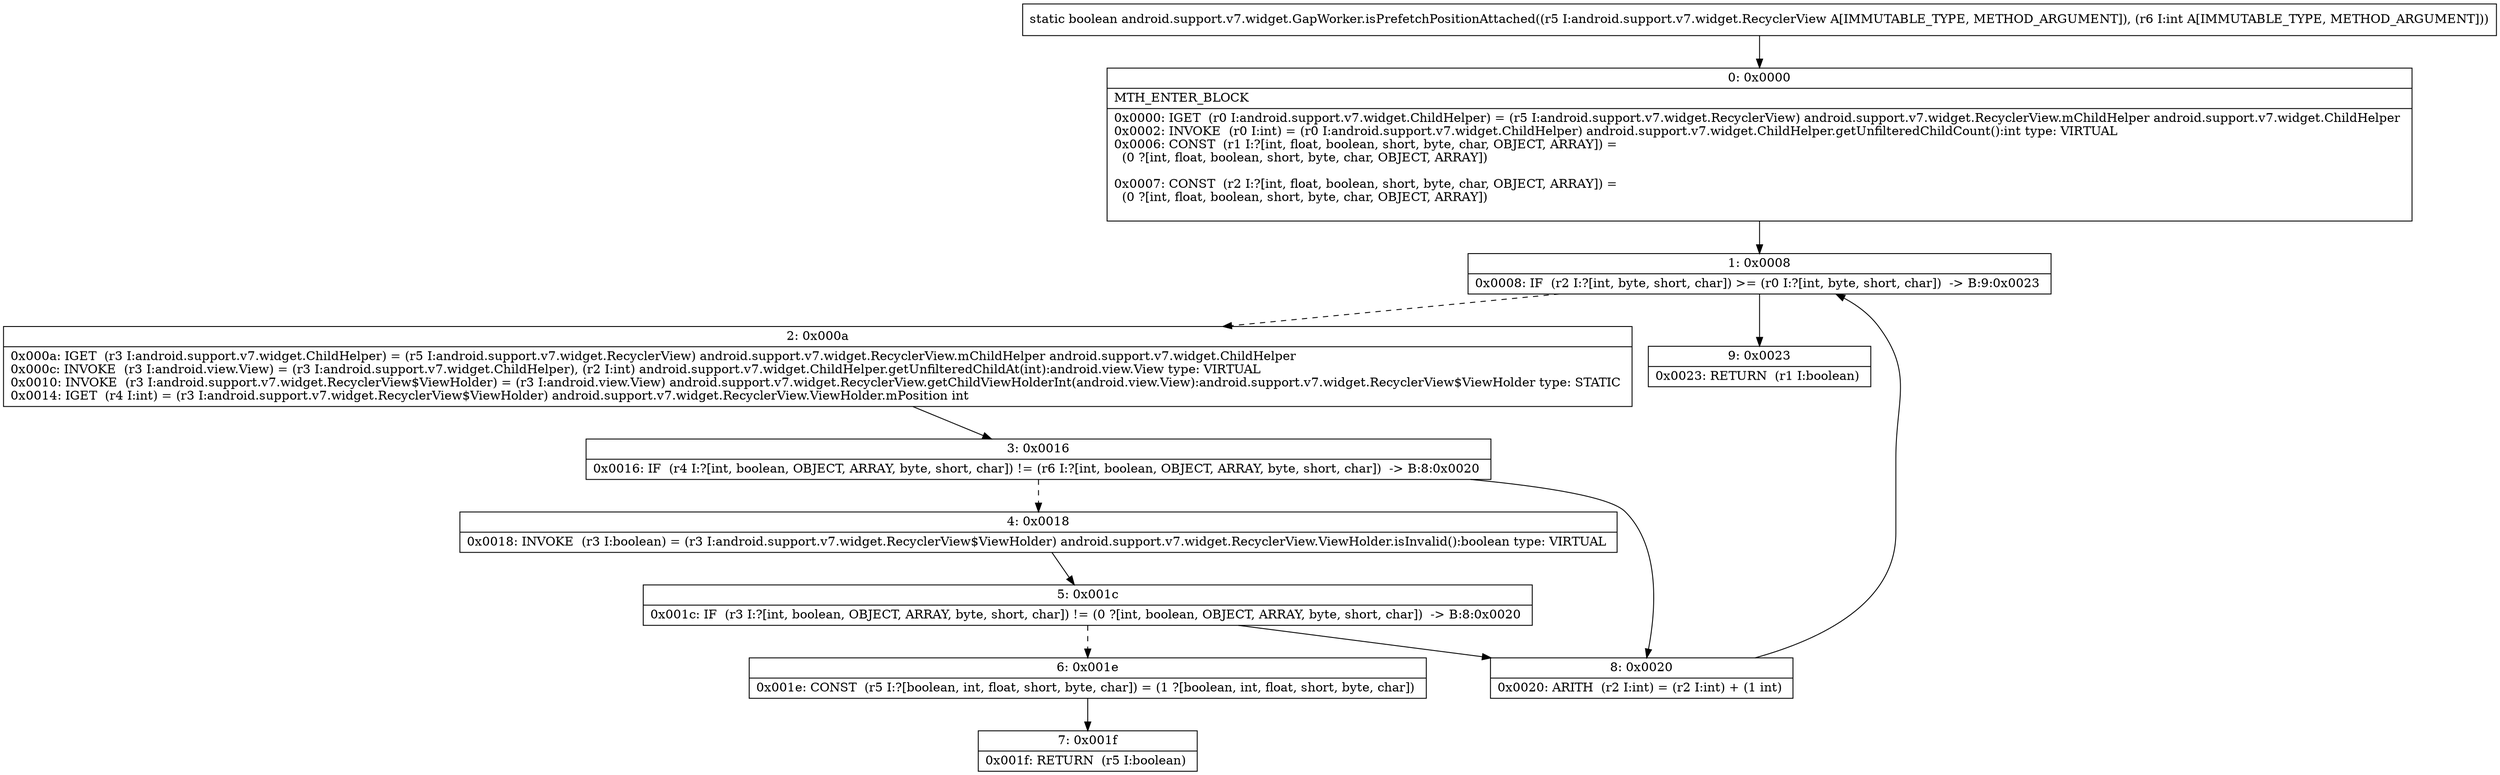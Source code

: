 digraph "CFG forandroid.support.v7.widget.GapWorker.isPrefetchPositionAttached(Landroid\/support\/v7\/widget\/RecyclerView;I)Z" {
Node_0 [shape=record,label="{0\:\ 0x0000|MTH_ENTER_BLOCK\l|0x0000: IGET  (r0 I:android.support.v7.widget.ChildHelper) = (r5 I:android.support.v7.widget.RecyclerView) android.support.v7.widget.RecyclerView.mChildHelper android.support.v7.widget.ChildHelper \l0x0002: INVOKE  (r0 I:int) = (r0 I:android.support.v7.widget.ChildHelper) android.support.v7.widget.ChildHelper.getUnfilteredChildCount():int type: VIRTUAL \l0x0006: CONST  (r1 I:?[int, float, boolean, short, byte, char, OBJECT, ARRAY]) = \l  (0 ?[int, float, boolean, short, byte, char, OBJECT, ARRAY])\l \l0x0007: CONST  (r2 I:?[int, float, boolean, short, byte, char, OBJECT, ARRAY]) = \l  (0 ?[int, float, boolean, short, byte, char, OBJECT, ARRAY])\l \l}"];
Node_1 [shape=record,label="{1\:\ 0x0008|0x0008: IF  (r2 I:?[int, byte, short, char]) \>= (r0 I:?[int, byte, short, char])  \-\> B:9:0x0023 \l}"];
Node_2 [shape=record,label="{2\:\ 0x000a|0x000a: IGET  (r3 I:android.support.v7.widget.ChildHelper) = (r5 I:android.support.v7.widget.RecyclerView) android.support.v7.widget.RecyclerView.mChildHelper android.support.v7.widget.ChildHelper \l0x000c: INVOKE  (r3 I:android.view.View) = (r3 I:android.support.v7.widget.ChildHelper), (r2 I:int) android.support.v7.widget.ChildHelper.getUnfilteredChildAt(int):android.view.View type: VIRTUAL \l0x0010: INVOKE  (r3 I:android.support.v7.widget.RecyclerView$ViewHolder) = (r3 I:android.view.View) android.support.v7.widget.RecyclerView.getChildViewHolderInt(android.view.View):android.support.v7.widget.RecyclerView$ViewHolder type: STATIC \l0x0014: IGET  (r4 I:int) = (r3 I:android.support.v7.widget.RecyclerView$ViewHolder) android.support.v7.widget.RecyclerView.ViewHolder.mPosition int \l}"];
Node_3 [shape=record,label="{3\:\ 0x0016|0x0016: IF  (r4 I:?[int, boolean, OBJECT, ARRAY, byte, short, char]) != (r6 I:?[int, boolean, OBJECT, ARRAY, byte, short, char])  \-\> B:8:0x0020 \l}"];
Node_4 [shape=record,label="{4\:\ 0x0018|0x0018: INVOKE  (r3 I:boolean) = (r3 I:android.support.v7.widget.RecyclerView$ViewHolder) android.support.v7.widget.RecyclerView.ViewHolder.isInvalid():boolean type: VIRTUAL \l}"];
Node_5 [shape=record,label="{5\:\ 0x001c|0x001c: IF  (r3 I:?[int, boolean, OBJECT, ARRAY, byte, short, char]) != (0 ?[int, boolean, OBJECT, ARRAY, byte, short, char])  \-\> B:8:0x0020 \l}"];
Node_6 [shape=record,label="{6\:\ 0x001e|0x001e: CONST  (r5 I:?[boolean, int, float, short, byte, char]) = (1 ?[boolean, int, float, short, byte, char]) \l}"];
Node_7 [shape=record,label="{7\:\ 0x001f|0x001f: RETURN  (r5 I:boolean) \l}"];
Node_8 [shape=record,label="{8\:\ 0x0020|0x0020: ARITH  (r2 I:int) = (r2 I:int) + (1 int) \l}"];
Node_9 [shape=record,label="{9\:\ 0x0023|0x0023: RETURN  (r1 I:boolean) \l}"];
MethodNode[shape=record,label="{static boolean android.support.v7.widget.GapWorker.isPrefetchPositionAttached((r5 I:android.support.v7.widget.RecyclerView A[IMMUTABLE_TYPE, METHOD_ARGUMENT]), (r6 I:int A[IMMUTABLE_TYPE, METHOD_ARGUMENT])) }"];
MethodNode -> Node_0;
Node_0 -> Node_1;
Node_1 -> Node_2[style=dashed];
Node_1 -> Node_9;
Node_2 -> Node_3;
Node_3 -> Node_4[style=dashed];
Node_3 -> Node_8;
Node_4 -> Node_5;
Node_5 -> Node_6[style=dashed];
Node_5 -> Node_8;
Node_6 -> Node_7;
Node_8 -> Node_1;
}


